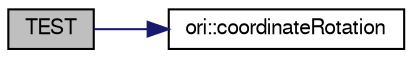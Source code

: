digraph "TEST"
{
  edge [fontname="FreeSans",fontsize="10",labelfontname="FreeSans",labelfontsize="10"];
  node [fontname="FreeSans",fontsize="10",shape=record];
  rankdir="LR";
  Node1 [label="TEST",height=0.2,width=0.4,color="black", fillcolor="grey75", style="filled", fontcolor="black"];
  Node1 -> Node2 [color="midnightblue",fontsize="10",style="solid",fontname="FreeSans"];
  Node2 [label="ori::coordinateRotation",height=0.2,width=0.4,color="black", fillcolor="white", style="filled",URL="$da/d9b/namespaceori.html#a537b8d0769c03e4cd8ef2b9a9dc8a760"];
}
